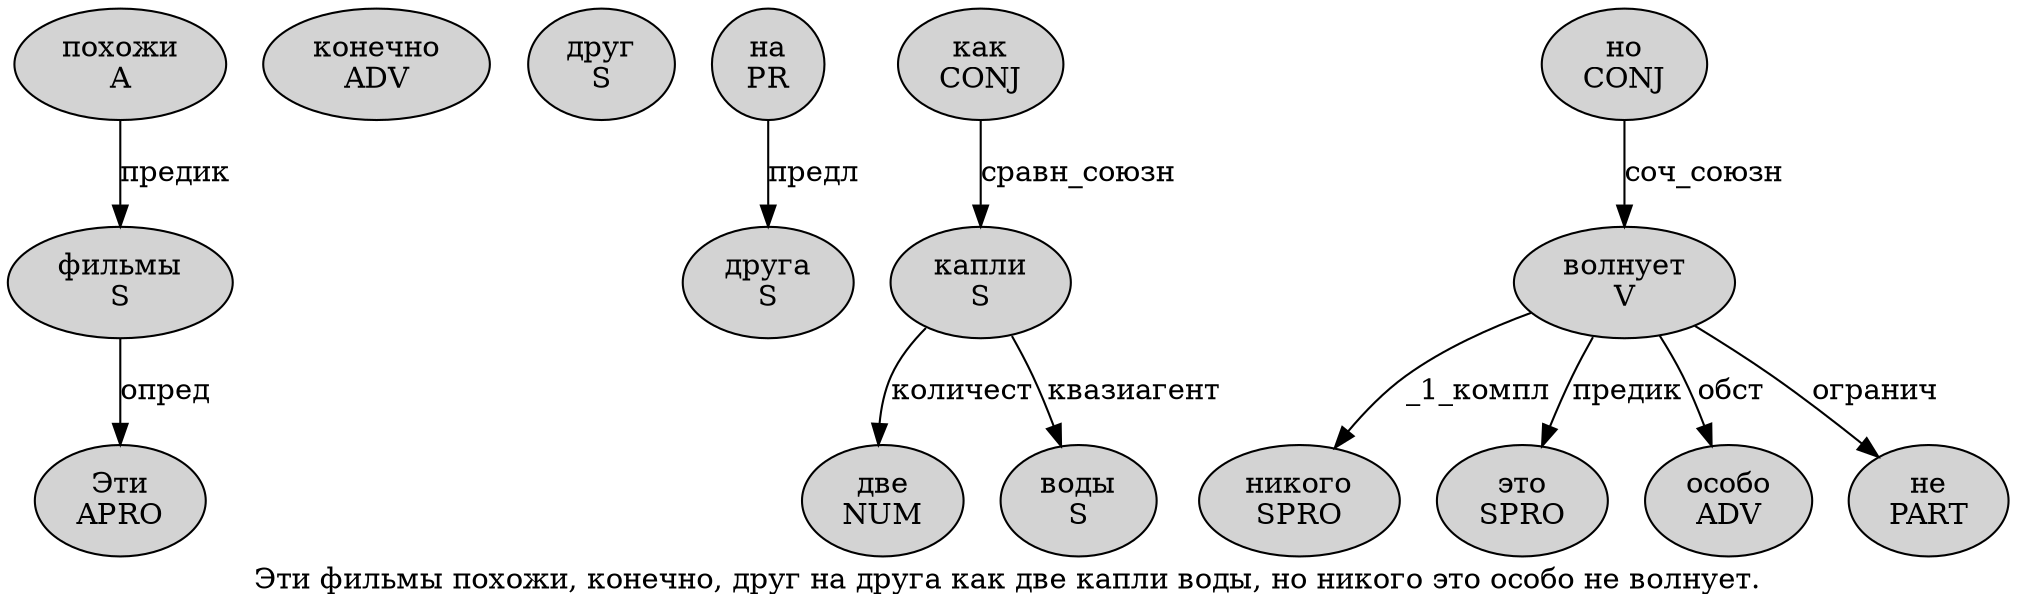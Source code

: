 digraph SENTENCE_4802 {
	graph [label="Эти фильмы похожи, конечно, друг на друга как две капли воды, но никого это особо не волнует."]
	node [style=filled]
		0 [label="Эти
APRO" color="" fillcolor=lightgray penwidth=1 shape=ellipse]
		1 [label="фильмы
S" color="" fillcolor=lightgray penwidth=1 shape=ellipse]
		2 [label="похожи
A" color="" fillcolor=lightgray penwidth=1 shape=ellipse]
		4 [label="конечно
ADV" color="" fillcolor=lightgray penwidth=1 shape=ellipse]
		6 [label="друг
S" color="" fillcolor=lightgray penwidth=1 shape=ellipse]
		7 [label="на
PR" color="" fillcolor=lightgray penwidth=1 shape=ellipse]
		8 [label="друга
S" color="" fillcolor=lightgray penwidth=1 shape=ellipse]
		9 [label="как
CONJ" color="" fillcolor=lightgray penwidth=1 shape=ellipse]
		10 [label="две
NUM" color="" fillcolor=lightgray penwidth=1 shape=ellipse]
		11 [label="капли
S" color="" fillcolor=lightgray penwidth=1 shape=ellipse]
		12 [label="воды
S" color="" fillcolor=lightgray penwidth=1 shape=ellipse]
		14 [label="но
CONJ" color="" fillcolor=lightgray penwidth=1 shape=ellipse]
		15 [label="никого
SPRO" color="" fillcolor=lightgray penwidth=1 shape=ellipse]
		16 [label="это
SPRO" color="" fillcolor=lightgray penwidth=1 shape=ellipse]
		17 [label="особо
ADV" color="" fillcolor=lightgray penwidth=1 shape=ellipse]
		18 [label="не
PART" color="" fillcolor=lightgray penwidth=1 shape=ellipse]
		19 [label="волнует
V" color="" fillcolor=lightgray penwidth=1 shape=ellipse]
			19 -> 15 [label="_1_компл"]
			19 -> 16 [label="предик"]
			19 -> 17 [label="обст"]
			19 -> 18 [label="огранич"]
			9 -> 11 [label="сравн_союзн"]
			14 -> 19 [label="соч_союзн"]
			11 -> 10 [label="количест"]
			11 -> 12 [label="квазиагент"]
			1 -> 0 [label="опред"]
			7 -> 8 [label="предл"]
			2 -> 1 [label="предик"]
}
